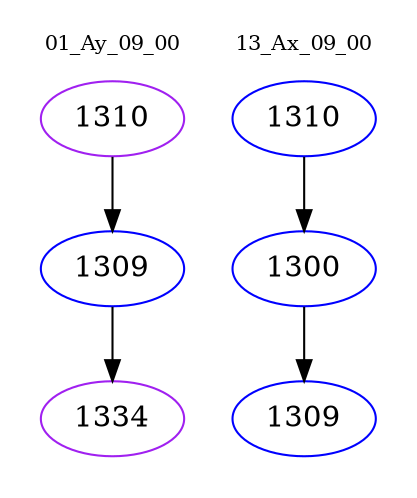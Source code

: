 digraph{
subgraph cluster_0 {
color = white
label = "01_Ay_09_00";
fontsize=10;
T0_1310 [label="1310", color="purple"]
T0_1310 -> T0_1309 [color="black"]
T0_1309 [label="1309", color="blue"]
T0_1309 -> T0_1334 [color="black"]
T0_1334 [label="1334", color="purple"]
}
subgraph cluster_1 {
color = white
label = "13_Ax_09_00";
fontsize=10;
T1_1310 [label="1310", color="blue"]
T1_1310 -> T1_1300 [color="black"]
T1_1300 [label="1300", color="blue"]
T1_1300 -> T1_1309 [color="black"]
T1_1309 [label="1309", color="blue"]
}
}
